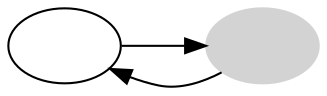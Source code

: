 digraph  {
graph [
rankdir="LR"  ];

1[label=" " texlbl="$\begin{matrix}1 \\ 10,01 \end{matrix}$"];

0[label=" " texlbl="$\begin{matrix}0 \\ 00 \end{matrix}$" style=filled color=lightgray];
 
  edge [lblstyle="auto",topath="bend left"];


1 -> 0[label=" " texlbl="$X$" style="ultra thick"];
0 -> 1[label=" " texlbl="$Y$" style="ultra thick"];
}
